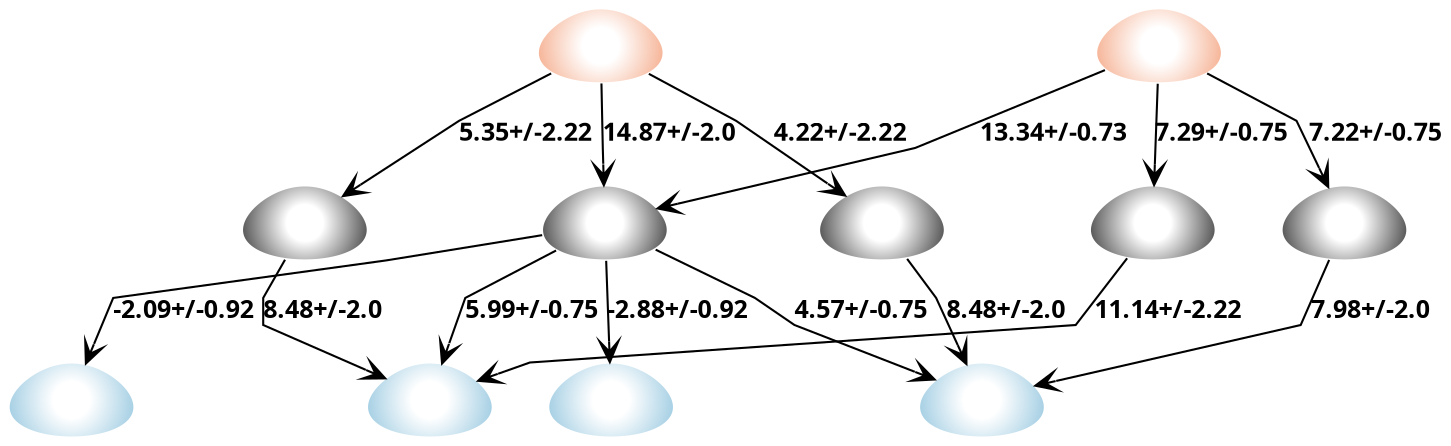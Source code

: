 strict digraph G {
	graph [bb="0,0,771.74,206",
		fontname="sans bold",
		splines=polyline
	];
	node [label="\N"];
	subgraph subgraph_0 {
		graph [label="Neutral charge",
			style=""
		];
		SM23_micro005		 [charge=0,
			color="#ffffff:#333333",
			fontcolor=black,
			fontname="sans bold",
			fontsize=12,
			height=0.5,
			image="Images\Microstates\SM23_micro005.svg",
			label="",
			labelloc=b,
			penwidth=1,
			pos="714.74,103",
			shape=egg,
			style=radial,
			width=0.79843];
		SM23_micro011		 [charge=0,
			color="#ffffff:#333333",
			fontcolor=black,
			fontname="sans bold",
			fontsize=12,
			height=0.5,
			image="Images\Microstates\SM23_micro011.svg",
			label="",
			labelloc=b,
			penwidth=1,
			pos="611.74,103",
			shape=egg,
			style=radial,
			width=0.79843];
		SM23_micro012		 [charge=0,
			color="#ffffff:#333333",
			fontcolor=black,
			fontname="sans bold",
			fontsize=12,
			height=0.5,
			image="Images\Microstates\SM23_micro012.svg",
			label="",
			labelloc=b,
			penwidth=1,
			pos="316.74,103",
			shape=egg,
			style=radial,
			width=0.79843];
		SM23_micro020		 [charge=0,
			color="#ffffff:#333333",
			fontcolor=black,
			fontname="sans bold",
			fontsize=12,
			height=0.5,
			image="Images\Microstates\SM23_micro020.svg",
			label="",
			labelloc=b,
			penwidth=1,
			pos="152.74,103",
			shape=egg,
			style=radial,
			width=0.79843];
		SM23_micro022		 [charge=0,
			color="#ffffff:#333333",
			fontcolor=black,
			fontname="sans bold",
			fontsize=12,
			height=0.5,
			image="Images\Microstates\SM23_micro022.svg",
			label="",
			labelloc=b,
			penwidth=1,
			pos="465.74,103",
			shape=egg,
			style=radial,
			width=0.79843];
	}
	subgraph subgraph_1 {
		graph [label="+1 charge",
			style=""
		];
		SM23_micro007		 [charge=1,
			color="#ffffff:#92c5de",
			fontcolor=black,
			fontname="sans bold",
			fontsize=12,
			height=0.5,
			image="Images\Microstates\SM23_micro007.svg",
			label="",
			labelloc=b,
			penwidth=1,
			pos="221.74,18",
			shape=egg,
			style=radial,
			width=0.79843];
		SM23_micro021		 [charge=1,
			color="#ffffff:#92c5de",
			fontcolor=black,
			fontname="sans bold",
			fontsize=12,
			height=0.5,
			image="Images\Microstates\SM23_micro021.svg",
			label="",
			labelloc=b,
			penwidth=1,
			pos="319.74,18",
			shape=egg,
			style=radial,
			width=0.79843];
		SM23_micro024		 [charge=1,
			color="#ffffff:#92c5de",
			fontcolor=black,
			fontname="sans bold",
			fontsize=12,
			height=0.5,
			image="Images\Microstates\SM23_micro024.svg",
			label="",
			labelloc=b,
			penwidth=1,
			pos="28.743,18",
			shape=egg,
			style=radial,
			width=0.79843];
		SM23_micro025		 [charge=1,
			color="#ffffff:#92c5de",
			fontcolor=black,
			fontname="sans bold",
			fontsize=12,
			height=0.5,
			image="Images\Microstates\SM23_micro025.svg",
			label="",
			labelloc=b,
			penwidth=1,
			pos="520.74,18",
			shape=egg,
			style=radial,
			width=0.79843];
	}
	subgraph "subgraph_-1" {
		graph [label="-1 charge",
			style=""
		];
		SM23_micro034		 [charge=-1,
			color="#ffffff:#f4a582",
			fontcolor=black,
			fontname="sans bold",
			fontsize=12,
			height=0.5,
			image="Images\Microstates\SM23_micro034.svg",
			label="",
			labelloc=b,
			penwidth=1,
			pos="614.74,188",
			shape=egg,
			style=radial,
			width=0.79843];
		SM23_micro035		 [charge=-1,
			color="#ffffff:#f4a582",
			fontcolor=black,
			fontname="sans bold",
			fontsize=12,
			height=0.5,
			image="Images\Microstates\SM23_micro035.svg",
			label="",
			labelloc=b,
			penwidth=1,
			pos="313.74,188",
			shape=egg,
			style=radial,
			width=0.79843];
	}
	SM23_micro005 -> SM23_micro025	 [SEM=2.0,
		arrowhead=vee,
		fontname="sans bold",
		fontsize=12,
		label="7.98+/-2.0",
		lp="732.24,60.5",
		pKa=7.98,
		pos="e,545.9,24.089 707.4,85.212 701.34,71.37 693.74,54 693.74,54 693.74,54 606.34,36.317 555.78,26.089",
		splines=polyline];
	SM23_micro011 -> SM23_micro007	 [SEM=2.22,
		arrowhead=vee,
		fontname="sans bold",
		fontsize=12,
		label="11.14+/-2.22",
		lp="624.74,60.5",
		pKa=11.14,
		pos="e,245.46,25.719 599.42,86.017 588.66,72.053 574.74,54 574.74,54 574.74,54 281.74,36 281.74,36 281.74,36 269.11,32.42 255.43,28.545",
		splines=polyline];
	SM23_micro012 -> SM23_micro007	 [SEM=0.75,
		arrowhead=vee,
		fontname="sans bold",
		fontsize=12,
		label="5.99+/-0.75",
		lp="276.24,60.5",
		pKa=5.99,
		pos="e,227.59,35.519 292.49,91.118 269.59,80.843 238.74,67 238.74,67 238.74,67 235.02,56.474 231.05,45.28",
		splines=polyline];
	SM23_micro012 -> SM23_micro021	 [SEM=0.92,
		arrowhead=vee,
		fontname="sans bold",
		fontsize=12,
		label="-2.88+/-0.92",
		lp="357.74,60.5",
		pKa=-2.88,
		pos="e,319.12,36.176 317.37,84.802 317.77,73.674 318.3,58.945 318.76,46.244",
		splines=polyline];
	SM23_micro012 -> SM23_micro024	 [SEM=0.92,
		arrowhead=vee,
		fontname="sans bold",
		fontsize=12,
		label="-2.09+/-0.92",
		lp="88.743,60.5",
		pKa=-2.09,
		pos="e,35.515,35.251 287.84,98.1 250.64,93.081 190.74,85 190.74,85 190.74,85 48.743,67 48.743,67 48.743,67 44.211,56.121 39.461,44.721",
		splines=polyline];
	SM23_micro012 -> SM23_micro025	 [SEM=0.75,
		arrowhead=vee,
		fontname="sans bold",
		fontsize=12,
		label="4.57+/-0.75",
		lp="457.24,60.5",
		pKa=4.57,
		pos="e,498.33,26.768 341.95,91.499 366.69,81.189 400.74,67 400.74,67 400.74,67 419.74,54 419.74,54 419.74,54 459.16,40.341 488.74,30.089",
		splines=polyline];
	SM23_micro020 -> SM23_micro007	 [SEM=2.0,
		arrowhead=vee,
		fontname="sans bold",
		fontsize=12,
		label="8.48+/-2.0",
		lp="166.24,60.5",
		pKa=8.48,
		pos="e,199.74,27.652 143.21,85.32 138.06,76.305 132.74,67 132.74,67 132.74,67 132.74,54 132.74,54 132.74,54 164.7,41.432 190.32,31.359",
		splines=polyline];
	SM23_micro022 -> SM23_micro025	 [SEM=2.0,
		arrowhead=vee,
		fontname="sans bold",
		fontsize=12,
		label="8.48+/-2.0",
		lp="537.24,60.5",
		pKa=8.48,
		pos="e,513.3,35.251 480.31,86.547 489.15,77.171 498.74,67 498.74,67 498.74,67 503.83,55.902 509.11,44.379",
		splines=polyline];
	SM23_micro034 -> SM23_micro005	 [SEM=0.75,
		arrowhead=vee,
		fontname="sans bold",
		fontsize=12,
		label="7.22+/-0.75",
		lp="734.24,145.5",
		pKa=7.22,
		pos="e,706.75,119.98 638.79,175.93 661.06,165.67 690.74,152 690.74,152 690.74,152 696.36,140.76 702.16,129.16",
		splines=polyline];
	SM23_micro034 -> SM23_micro011	 [SEM=0.75,
		arrowhead=vee,
		fontname="sans bold",
		fontsize=12,
		label="7.29+/-0.75",
		lp="650.24,145.5",
		pKa=7.29,
		pos="e,612.36,121.18 614.12,169.8 613.72,158.67 613.19,143.94 612.73,131.24",
		splines=polyline];
	SM23_micro034 -> SM23_micro012	 [SEM=0.73,
		arrowhead=vee,
		fontname="sans bold",
		fontsize=12,
		label="13.34+/-0.73",
		lp="562.74,145.5",
		pKa=13.34,
		pos="e,341.98,109.16 589.04,177.29 551.93,163.26 487.74,139 487.74,139 487.74,139 402.15,121.48 352.08,111.23",
		splines=polyline];
	SM23_micro035 -> SM23_micro012	 [SEM=2.0,
		arrowhead=vee,
		fontname="sans bold",
		fontsize=12,
		label="14.87+/-2.0",
		lp="352.24,145.5",
		pKa=14.87,
		pos="e,315.77,121.09 314.1,169.94 314.39,156.15 314.74,139 314.74,139 314.74,139 314.93,135.82 315.18,131.37",
		splines=polyline];
	SM23_micro035 -> SM23_micro020	 [SEM=2.22,
		arrowhead=vee,
		fontname="sans bold",
		fontsize=12,
		label="5.35+/-2.22",
		lp="272.24,145.5",
		pKa=5.35,
		pos="e,171.35,114.89 289.18,176.12 265.99,165.84 234.74,152 234.74,152 234.74,152 203.92,133.96 180.07,120",
		splines=polyline];
	SM23_micro035 -> SM23_micro022	 [SEM=2.22,
		arrowhead=vee,
		fontname="sans bold",
		fontsize=12,
		label="4.22+/-2.22",
		lp="447.24,145.5",
		pKa=4.22,
		pos="e,447.73,115.38 337.79,175.93 360.06,165.67 389.74,152 389.74,152 389.74,152 417.18,134.67 439.08,120.84",
		splines=polyline];
}
